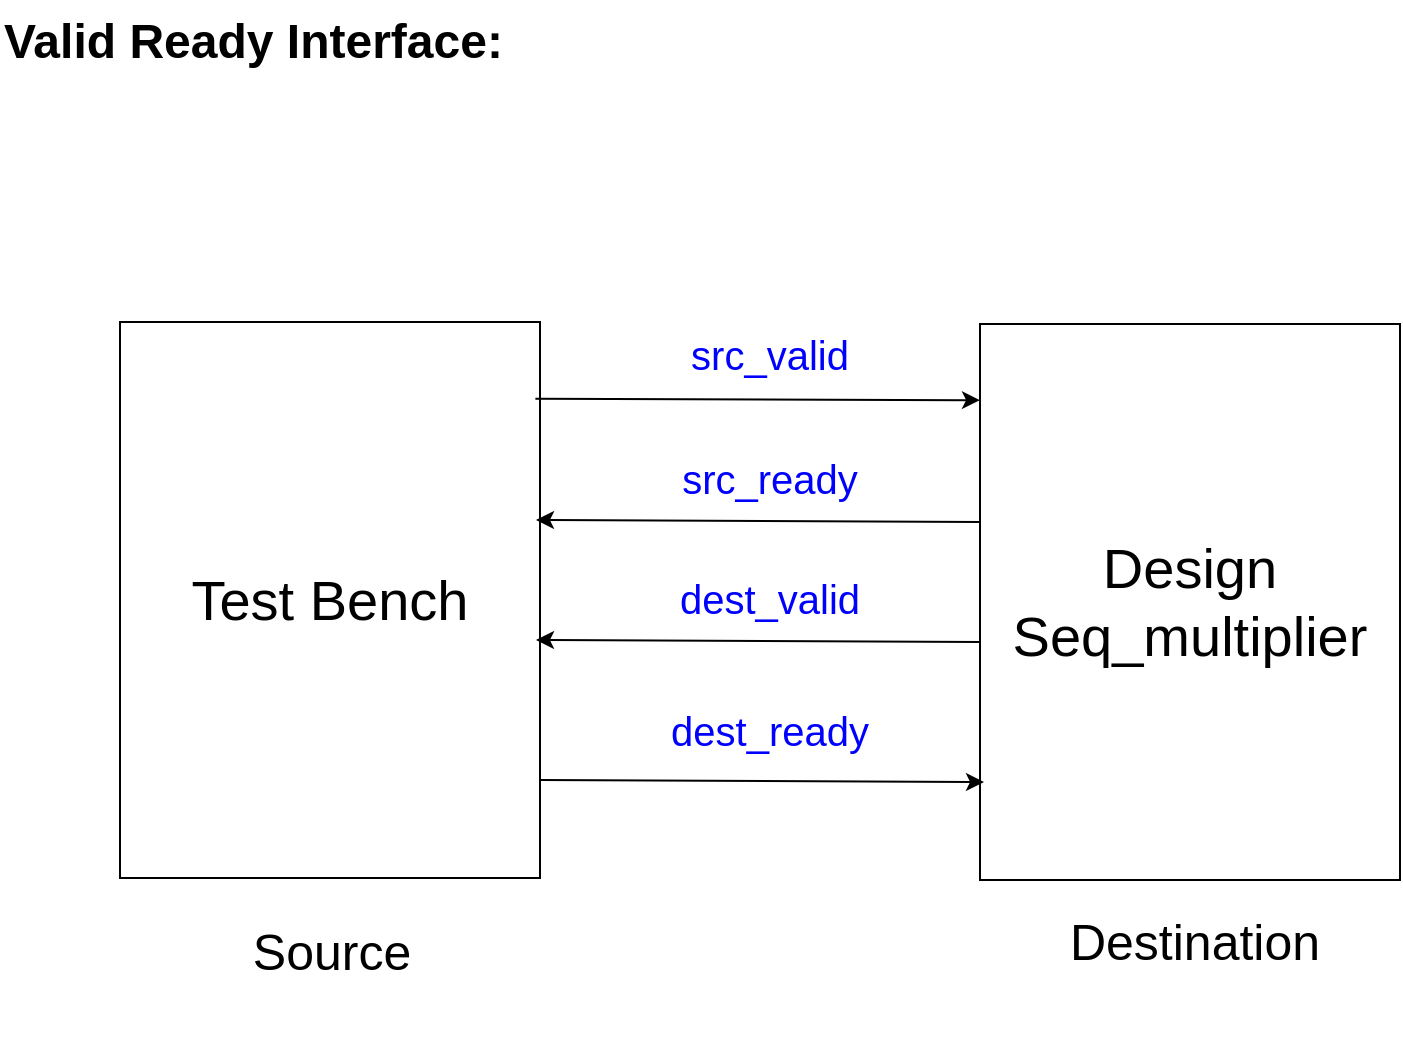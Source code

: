 <mxfile version="24.7.6">
  <diagram name="Page-1" id="xIYD9722voRiS3qMDO6H">
    <mxGraphModel dx="1151" dy="648" grid="1" gridSize="10" guides="1" tooltips="1" connect="1" arrows="1" fold="1" page="1" pageScale="1" pageWidth="827" pageHeight="1169" math="0" shadow="0">
      <root>
        <mxCell id="0" />
        <mxCell id="1" parent="0" />
        <mxCell id="zhti-xoGkkzIzvK8cg3s-1" value="&lt;h1 style=&quot;margin-top: 0px;&quot;&gt;Valid Ready Interface:&lt;/h1&gt;" style="text;html=1;whiteSpace=wrap;overflow=hidden;rounded=0;" parent="1" vertex="1">
          <mxGeometry x="10" y="160" width="270" height="40" as="geometry" />
        </mxCell>
        <mxCell id="zhti-xoGkkzIzvK8cg3s-7" value="&lt;font style=&quot;font-size: 28px;&quot;&gt;Design&lt;/font&gt;&lt;div&gt;&lt;font style=&quot;font-size: 28px;&quot;&gt;Seq_multiplier&lt;/font&gt;&lt;/div&gt;" style="rounded=0;whiteSpace=wrap;html=1;" parent="1" vertex="1">
          <mxGeometry x="500" y="322" width="210" height="278" as="geometry" />
        </mxCell>
        <mxCell id="zhti-xoGkkzIzvK8cg3s-8" value="&lt;span style=&quot;font-size: 28px;&quot;&gt;Test Bench&lt;/span&gt;" style="rounded=0;whiteSpace=wrap;html=1;" parent="1" vertex="1">
          <mxGeometry x="70" y="321" width="210" height="278" as="geometry" />
        </mxCell>
        <mxCell id="zhti-xoGkkzIzvK8cg3s-9" value="" style="edgeStyle=none;orthogonalLoop=1;jettySize=auto;html=1;rounded=0;exitX=0.989;exitY=0.138;exitDx=0;exitDy=0;exitPerimeter=0;entryX=0;entryY=0.137;entryDx=0;entryDy=0;entryPerimeter=0;" parent="1" source="zhti-xoGkkzIzvK8cg3s-8" target="zhti-xoGkkzIzvK8cg3s-7" edge="1">
          <mxGeometry width="80" relative="1" as="geometry">
            <mxPoint x="310" y="360" as="sourcePoint" />
            <mxPoint x="390" y="360" as="targetPoint" />
            <Array as="points" />
          </mxGeometry>
        </mxCell>
        <mxCell id="zhti-xoGkkzIzvK8cg3s-11" value="" style="edgeStyle=none;orthogonalLoop=1;jettySize=auto;html=1;rounded=0;exitX=0.989;exitY=0.138;exitDx=0;exitDy=0;exitPerimeter=0;entryX=0;entryY=0.137;entryDx=0;entryDy=0;entryPerimeter=0;" parent="1" edge="1">
          <mxGeometry width="80" relative="1" as="geometry">
            <mxPoint x="500" y="421" as="sourcePoint" />
            <mxPoint x="278" y="420" as="targetPoint" />
            <Array as="points" />
          </mxGeometry>
        </mxCell>
        <mxCell id="zhti-xoGkkzIzvK8cg3s-12" value="" style="edgeStyle=none;orthogonalLoop=1;jettySize=auto;html=1;rounded=0;exitX=0.989;exitY=0.138;exitDx=0;exitDy=0;exitPerimeter=0;entryX=0;entryY=0.137;entryDx=0;entryDy=0;entryPerimeter=0;" parent="1" edge="1">
          <mxGeometry width="80" relative="1" as="geometry">
            <mxPoint x="500" y="481" as="sourcePoint" />
            <mxPoint x="278" y="480" as="targetPoint" />
            <Array as="points" />
          </mxGeometry>
        </mxCell>
        <mxCell id="zhti-xoGkkzIzvK8cg3s-13" value="" style="edgeStyle=none;orthogonalLoop=1;jettySize=auto;html=1;rounded=0;exitX=0.989;exitY=0.138;exitDx=0;exitDy=0;exitPerimeter=0;entryX=0;entryY=0.137;entryDx=0;entryDy=0;entryPerimeter=0;" parent="1" edge="1">
          <mxGeometry width="80" relative="1" as="geometry">
            <mxPoint x="280" y="550" as="sourcePoint" />
            <mxPoint x="502" y="551" as="targetPoint" />
            <Array as="points" />
          </mxGeometry>
        </mxCell>
        <mxCell id="zhti-xoGkkzIzvK8cg3s-14" value="&lt;font style=&quot;font-size: 25px;&quot;&gt;Source&lt;/font&gt;&lt;div style=&quot;font-size: 25px;&quot;&gt;&lt;br&gt;&lt;/div&gt;" style="text;html=1;align=center;verticalAlign=middle;whiteSpace=wrap;rounded=0;" parent="1" vertex="1">
          <mxGeometry x="126" y="620" width="100" height="60" as="geometry" />
        </mxCell>
        <mxCell id="zhti-xoGkkzIzvK8cg3s-15" value="&lt;div style=&quot;font-size: 25px;&quot;&gt;Destination&lt;/div&gt;" style="text;html=1;align=center;verticalAlign=middle;whiteSpace=wrap;rounded=0;" parent="1" vertex="1">
          <mxGeometry x="534.5" y="600" width="145" height="60" as="geometry" />
        </mxCell>
        <mxCell id="zhti-xoGkkzIzvK8cg3s-16" value="&lt;font color=&quot;#0000ff&quot; style=&quot;font-size: 20px;&quot;&gt;src_valid&lt;/font&gt;" style="text;html=1;align=center;verticalAlign=middle;whiteSpace=wrap;rounded=0;" parent="1" vertex="1">
          <mxGeometry x="340" y="322" width="110" height="30" as="geometry" />
        </mxCell>
        <mxCell id="zhti-xoGkkzIzvK8cg3s-18" value="&lt;font color=&quot;#0000ff&quot; style=&quot;font-size: 20px;&quot;&gt;src_ready&lt;/font&gt;" style="text;html=1;align=center;verticalAlign=middle;whiteSpace=wrap;rounded=0;" parent="1" vertex="1">
          <mxGeometry x="340" y="384" width="110" height="30" as="geometry" />
        </mxCell>
        <mxCell id="zhti-xoGkkzIzvK8cg3s-20" value="&lt;font color=&quot;#0000ff&quot; style=&quot;font-size: 20px;&quot;&gt;dest_valid&lt;/font&gt;" style="text;html=1;align=center;verticalAlign=middle;whiteSpace=wrap;rounded=0;" parent="1" vertex="1">
          <mxGeometry x="340" y="444" width="110" height="30" as="geometry" />
        </mxCell>
        <mxCell id="zhti-xoGkkzIzvK8cg3s-21" value="&lt;font color=&quot;#0000ff&quot; style=&quot;font-size: 20px;&quot;&gt;dest_ready&lt;/font&gt;" style="text;html=1;align=center;verticalAlign=middle;whiteSpace=wrap;rounded=0;" parent="1" vertex="1">
          <mxGeometry x="340" y="510" width="110" height="30" as="geometry" />
        </mxCell>
      </root>
    </mxGraphModel>
  </diagram>
</mxfile>

